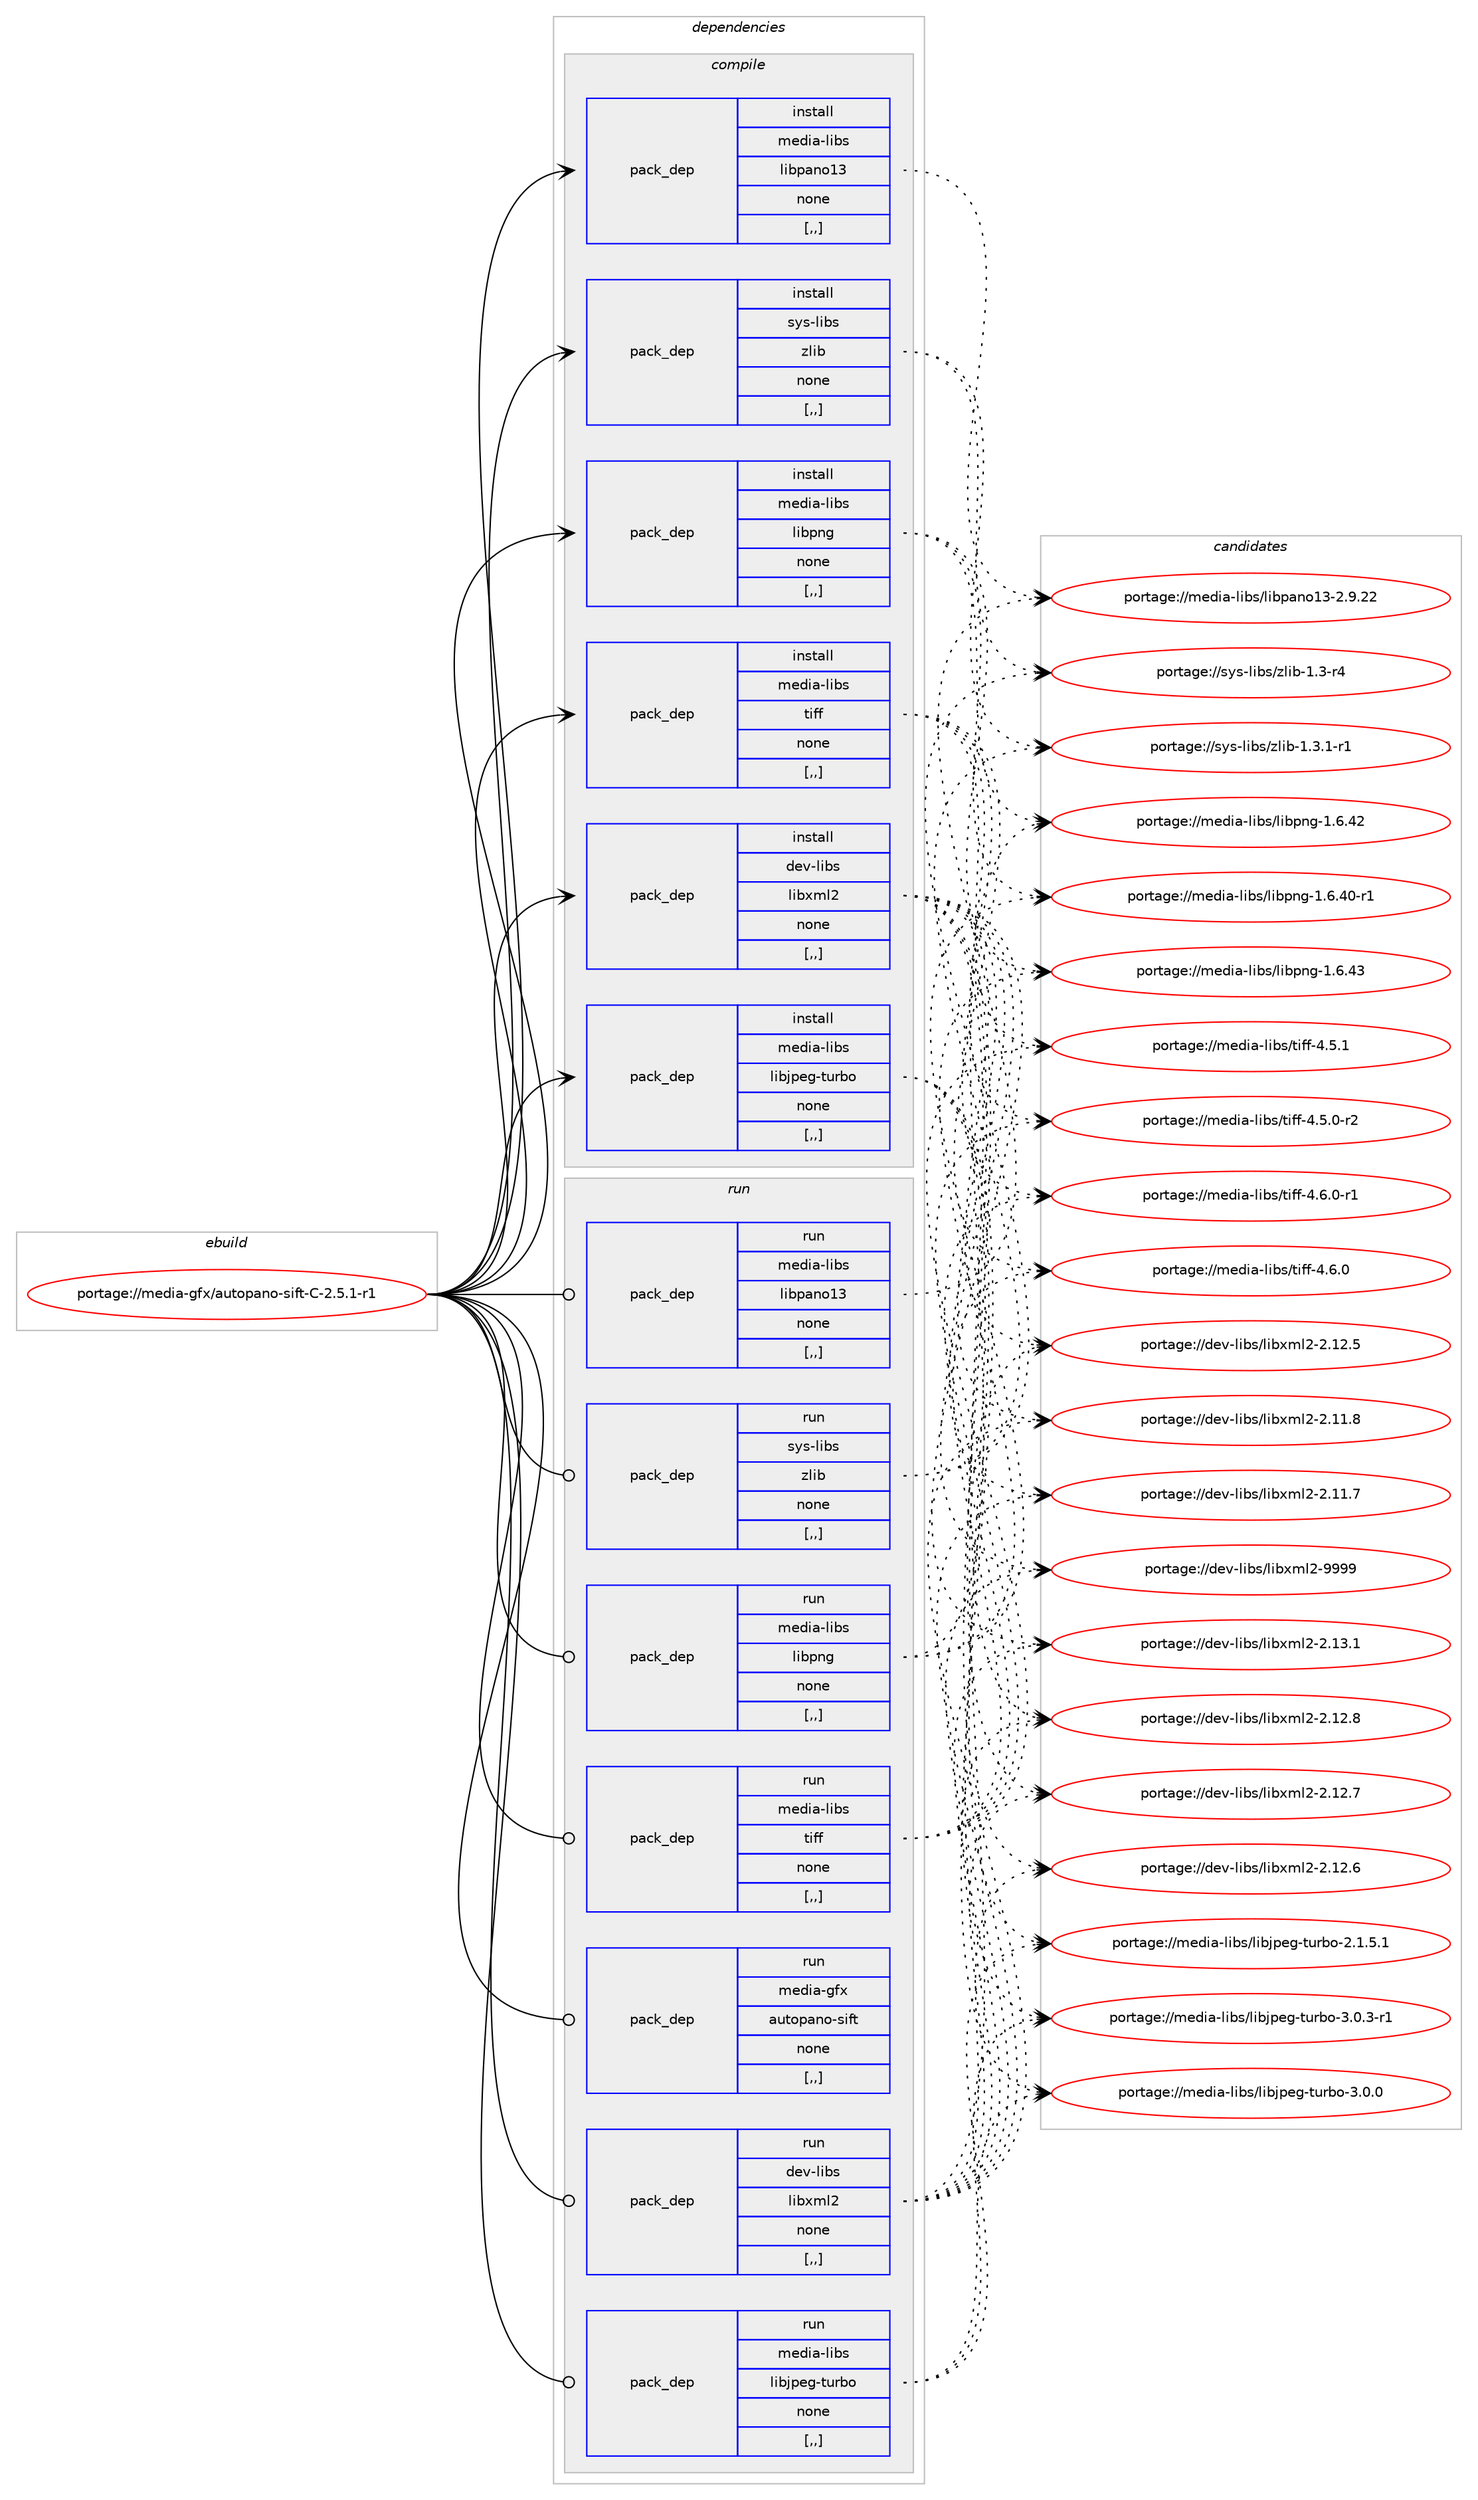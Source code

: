 digraph prolog {

# *************
# Graph options
# *************

newrank=true;
concentrate=true;
compound=true;
graph [rankdir=LR,fontname=Helvetica,fontsize=10,ranksep=1.5];#, ranksep=2.5, nodesep=0.2];
edge  [arrowhead=vee];
node  [fontname=Helvetica,fontsize=10];

# **********
# The ebuild
# **********

subgraph cluster_leftcol {
color=gray;
label=<<i>ebuild</i>>;
id [label="portage://media-gfx/autopano-sift-C-2.5.1-r1", color=red, width=4, href="../media-gfx/autopano-sift-C-2.5.1-r1.svg"];
}

# ****************
# The dependencies
# ****************

subgraph cluster_midcol {
color=gray;
label=<<i>dependencies</i>>;
subgraph cluster_compile {
fillcolor="#eeeeee";
style=filled;
label=<<i>compile</i>>;
subgraph pack210340 {
dependency283958 [label=<<TABLE BORDER="0" CELLBORDER="1" CELLSPACING="0" CELLPADDING="4" WIDTH="220"><TR><TD ROWSPAN="6" CELLPADDING="30">pack_dep</TD></TR><TR><TD WIDTH="110">install</TD></TR><TR><TD>dev-libs</TD></TR><TR><TD>libxml2</TD></TR><TR><TD>none</TD></TR><TR><TD>[,,]</TD></TR></TABLE>>, shape=none, color=blue];
}
id:e -> dependency283958:w [weight=20,style="solid",arrowhead="vee"];
subgraph pack210341 {
dependency283959 [label=<<TABLE BORDER="0" CELLBORDER="1" CELLSPACING="0" CELLPADDING="4" WIDTH="220"><TR><TD ROWSPAN="6" CELLPADDING="30">pack_dep</TD></TR><TR><TD WIDTH="110">install</TD></TR><TR><TD>media-libs</TD></TR><TR><TD>libjpeg-turbo</TD></TR><TR><TD>none</TD></TR><TR><TD>[,,]</TD></TR></TABLE>>, shape=none, color=blue];
}
id:e -> dependency283959:w [weight=20,style="solid",arrowhead="vee"];
subgraph pack210342 {
dependency283960 [label=<<TABLE BORDER="0" CELLBORDER="1" CELLSPACING="0" CELLPADDING="4" WIDTH="220"><TR><TD ROWSPAN="6" CELLPADDING="30">pack_dep</TD></TR><TR><TD WIDTH="110">install</TD></TR><TR><TD>media-libs</TD></TR><TR><TD>libpano13</TD></TR><TR><TD>none</TD></TR><TR><TD>[,,]</TD></TR></TABLE>>, shape=none, color=blue];
}
id:e -> dependency283960:w [weight=20,style="solid",arrowhead="vee"];
subgraph pack210343 {
dependency283961 [label=<<TABLE BORDER="0" CELLBORDER="1" CELLSPACING="0" CELLPADDING="4" WIDTH="220"><TR><TD ROWSPAN="6" CELLPADDING="30">pack_dep</TD></TR><TR><TD WIDTH="110">install</TD></TR><TR><TD>media-libs</TD></TR><TR><TD>libpng</TD></TR><TR><TD>none</TD></TR><TR><TD>[,,]</TD></TR></TABLE>>, shape=none, color=blue];
}
id:e -> dependency283961:w [weight=20,style="solid",arrowhead="vee"];
subgraph pack210344 {
dependency283962 [label=<<TABLE BORDER="0" CELLBORDER="1" CELLSPACING="0" CELLPADDING="4" WIDTH="220"><TR><TD ROWSPAN="6" CELLPADDING="30">pack_dep</TD></TR><TR><TD WIDTH="110">install</TD></TR><TR><TD>media-libs</TD></TR><TR><TD>tiff</TD></TR><TR><TD>none</TD></TR><TR><TD>[,,]</TD></TR></TABLE>>, shape=none, color=blue];
}
id:e -> dependency283962:w [weight=20,style="solid",arrowhead="vee"];
subgraph pack210345 {
dependency283963 [label=<<TABLE BORDER="0" CELLBORDER="1" CELLSPACING="0" CELLPADDING="4" WIDTH="220"><TR><TD ROWSPAN="6" CELLPADDING="30">pack_dep</TD></TR><TR><TD WIDTH="110">install</TD></TR><TR><TD>sys-libs</TD></TR><TR><TD>zlib</TD></TR><TR><TD>none</TD></TR><TR><TD>[,,]</TD></TR></TABLE>>, shape=none, color=blue];
}
id:e -> dependency283963:w [weight=20,style="solid",arrowhead="vee"];
}
subgraph cluster_compileandrun {
fillcolor="#eeeeee";
style=filled;
label=<<i>compile and run</i>>;
}
subgraph cluster_run {
fillcolor="#eeeeee";
style=filled;
label=<<i>run</i>>;
subgraph pack210346 {
dependency283964 [label=<<TABLE BORDER="0" CELLBORDER="1" CELLSPACING="0" CELLPADDING="4" WIDTH="220"><TR><TD ROWSPAN="6" CELLPADDING="30">pack_dep</TD></TR><TR><TD WIDTH="110">run</TD></TR><TR><TD>dev-libs</TD></TR><TR><TD>libxml2</TD></TR><TR><TD>none</TD></TR><TR><TD>[,,]</TD></TR></TABLE>>, shape=none, color=blue];
}
id:e -> dependency283964:w [weight=20,style="solid",arrowhead="odot"];
subgraph pack210347 {
dependency283965 [label=<<TABLE BORDER="0" CELLBORDER="1" CELLSPACING="0" CELLPADDING="4" WIDTH="220"><TR><TD ROWSPAN="6" CELLPADDING="30">pack_dep</TD></TR><TR><TD WIDTH="110">run</TD></TR><TR><TD>media-libs</TD></TR><TR><TD>libjpeg-turbo</TD></TR><TR><TD>none</TD></TR><TR><TD>[,,]</TD></TR></TABLE>>, shape=none, color=blue];
}
id:e -> dependency283965:w [weight=20,style="solid",arrowhead="odot"];
subgraph pack210348 {
dependency283966 [label=<<TABLE BORDER="0" CELLBORDER="1" CELLSPACING="0" CELLPADDING="4" WIDTH="220"><TR><TD ROWSPAN="6" CELLPADDING="30">pack_dep</TD></TR><TR><TD WIDTH="110">run</TD></TR><TR><TD>media-libs</TD></TR><TR><TD>libpano13</TD></TR><TR><TD>none</TD></TR><TR><TD>[,,]</TD></TR></TABLE>>, shape=none, color=blue];
}
id:e -> dependency283966:w [weight=20,style="solid",arrowhead="odot"];
subgraph pack210349 {
dependency283967 [label=<<TABLE BORDER="0" CELLBORDER="1" CELLSPACING="0" CELLPADDING="4" WIDTH="220"><TR><TD ROWSPAN="6" CELLPADDING="30">pack_dep</TD></TR><TR><TD WIDTH="110">run</TD></TR><TR><TD>media-libs</TD></TR><TR><TD>libpng</TD></TR><TR><TD>none</TD></TR><TR><TD>[,,]</TD></TR></TABLE>>, shape=none, color=blue];
}
id:e -> dependency283967:w [weight=20,style="solid",arrowhead="odot"];
subgraph pack210350 {
dependency283968 [label=<<TABLE BORDER="0" CELLBORDER="1" CELLSPACING="0" CELLPADDING="4" WIDTH="220"><TR><TD ROWSPAN="6" CELLPADDING="30">pack_dep</TD></TR><TR><TD WIDTH="110">run</TD></TR><TR><TD>media-libs</TD></TR><TR><TD>tiff</TD></TR><TR><TD>none</TD></TR><TR><TD>[,,]</TD></TR></TABLE>>, shape=none, color=blue];
}
id:e -> dependency283968:w [weight=20,style="solid",arrowhead="odot"];
subgraph pack210351 {
dependency283969 [label=<<TABLE BORDER="0" CELLBORDER="1" CELLSPACING="0" CELLPADDING="4" WIDTH="220"><TR><TD ROWSPAN="6" CELLPADDING="30">pack_dep</TD></TR><TR><TD WIDTH="110">run</TD></TR><TR><TD>sys-libs</TD></TR><TR><TD>zlib</TD></TR><TR><TD>none</TD></TR><TR><TD>[,,]</TD></TR></TABLE>>, shape=none, color=blue];
}
id:e -> dependency283969:w [weight=20,style="solid",arrowhead="odot"];
subgraph pack210352 {
dependency283970 [label=<<TABLE BORDER="0" CELLBORDER="1" CELLSPACING="0" CELLPADDING="4" WIDTH="220"><TR><TD ROWSPAN="6" CELLPADDING="30">pack_dep</TD></TR><TR><TD WIDTH="110">run</TD></TR><TR><TD>media-gfx</TD></TR><TR><TD>autopano-sift</TD></TR><TR><TD>none</TD></TR><TR><TD>[,,]</TD></TR></TABLE>>, shape=none, color=blue];
}
id:e -> dependency283970:w [weight=20,style="solid",arrowhead="odot"];
}
}

# **************
# The candidates
# **************

subgraph cluster_choices {
rank=same;
color=gray;
label=<<i>candidates</i>>;

subgraph choice210340 {
color=black;
nodesep=1;
choice10010111845108105981154710810598120109108504557575757 [label="portage://dev-libs/libxml2-9999", color=red, width=4,href="../dev-libs/libxml2-9999.svg"];
choice100101118451081059811547108105981201091085045504649514649 [label="portage://dev-libs/libxml2-2.13.1", color=red, width=4,href="../dev-libs/libxml2-2.13.1.svg"];
choice100101118451081059811547108105981201091085045504649504656 [label="portage://dev-libs/libxml2-2.12.8", color=red, width=4,href="../dev-libs/libxml2-2.12.8.svg"];
choice100101118451081059811547108105981201091085045504649504655 [label="portage://dev-libs/libxml2-2.12.7", color=red, width=4,href="../dev-libs/libxml2-2.12.7.svg"];
choice100101118451081059811547108105981201091085045504649504654 [label="portage://dev-libs/libxml2-2.12.6", color=red, width=4,href="../dev-libs/libxml2-2.12.6.svg"];
choice100101118451081059811547108105981201091085045504649504653 [label="portage://dev-libs/libxml2-2.12.5", color=red, width=4,href="../dev-libs/libxml2-2.12.5.svg"];
choice100101118451081059811547108105981201091085045504649494656 [label="portage://dev-libs/libxml2-2.11.8", color=red, width=4,href="../dev-libs/libxml2-2.11.8.svg"];
choice100101118451081059811547108105981201091085045504649494655 [label="portage://dev-libs/libxml2-2.11.7", color=red, width=4,href="../dev-libs/libxml2-2.11.7.svg"];
dependency283958:e -> choice10010111845108105981154710810598120109108504557575757:w [style=dotted,weight="100"];
dependency283958:e -> choice100101118451081059811547108105981201091085045504649514649:w [style=dotted,weight="100"];
dependency283958:e -> choice100101118451081059811547108105981201091085045504649504656:w [style=dotted,weight="100"];
dependency283958:e -> choice100101118451081059811547108105981201091085045504649504655:w [style=dotted,weight="100"];
dependency283958:e -> choice100101118451081059811547108105981201091085045504649504654:w [style=dotted,weight="100"];
dependency283958:e -> choice100101118451081059811547108105981201091085045504649504653:w [style=dotted,weight="100"];
dependency283958:e -> choice100101118451081059811547108105981201091085045504649494656:w [style=dotted,weight="100"];
dependency283958:e -> choice100101118451081059811547108105981201091085045504649494655:w [style=dotted,weight="100"];
}
subgraph choice210341 {
color=black;
nodesep=1;
choice109101100105974510810598115471081059810611210110345116117114981114551464846514511449 [label="portage://media-libs/libjpeg-turbo-3.0.3-r1", color=red, width=4,href="../media-libs/libjpeg-turbo-3.0.3-r1.svg"];
choice10910110010597451081059811547108105981061121011034511611711498111455146484648 [label="portage://media-libs/libjpeg-turbo-3.0.0", color=red, width=4,href="../media-libs/libjpeg-turbo-3.0.0.svg"];
choice109101100105974510810598115471081059810611210110345116117114981114550464946534649 [label="portage://media-libs/libjpeg-turbo-2.1.5.1", color=red, width=4,href="../media-libs/libjpeg-turbo-2.1.5.1.svg"];
dependency283959:e -> choice109101100105974510810598115471081059810611210110345116117114981114551464846514511449:w [style=dotted,weight="100"];
dependency283959:e -> choice10910110010597451081059811547108105981061121011034511611711498111455146484648:w [style=dotted,weight="100"];
dependency283959:e -> choice109101100105974510810598115471081059810611210110345116117114981114550464946534649:w [style=dotted,weight="100"];
}
subgraph choice210342 {
color=black;
nodesep=1;
choice109101100105974510810598115471081059811297110111495145504657465050 [label="portage://media-libs/libpano13-2.9.22", color=red, width=4,href="../media-libs/libpano13-2.9.22.svg"];
dependency283960:e -> choice109101100105974510810598115471081059811297110111495145504657465050:w [style=dotted,weight="100"];
}
subgraph choice210343 {
color=black;
nodesep=1;
choice109101100105974510810598115471081059811211010345494654465251 [label="portage://media-libs/libpng-1.6.43", color=red, width=4,href="../media-libs/libpng-1.6.43.svg"];
choice109101100105974510810598115471081059811211010345494654465250 [label="portage://media-libs/libpng-1.6.42", color=red, width=4,href="../media-libs/libpng-1.6.42.svg"];
choice1091011001059745108105981154710810598112110103454946544652484511449 [label="portage://media-libs/libpng-1.6.40-r1", color=red, width=4,href="../media-libs/libpng-1.6.40-r1.svg"];
dependency283961:e -> choice109101100105974510810598115471081059811211010345494654465251:w [style=dotted,weight="100"];
dependency283961:e -> choice109101100105974510810598115471081059811211010345494654465250:w [style=dotted,weight="100"];
dependency283961:e -> choice1091011001059745108105981154710810598112110103454946544652484511449:w [style=dotted,weight="100"];
}
subgraph choice210344 {
color=black;
nodesep=1;
choice109101100105974510810598115471161051021024552465446484511449 [label="portage://media-libs/tiff-4.6.0-r1", color=red, width=4,href="../media-libs/tiff-4.6.0-r1.svg"];
choice10910110010597451081059811547116105102102455246544648 [label="portage://media-libs/tiff-4.6.0", color=red, width=4,href="../media-libs/tiff-4.6.0.svg"];
choice10910110010597451081059811547116105102102455246534649 [label="portage://media-libs/tiff-4.5.1", color=red, width=4,href="../media-libs/tiff-4.5.1.svg"];
choice109101100105974510810598115471161051021024552465346484511450 [label="portage://media-libs/tiff-4.5.0-r2", color=red, width=4,href="../media-libs/tiff-4.5.0-r2.svg"];
dependency283962:e -> choice109101100105974510810598115471161051021024552465446484511449:w [style=dotted,weight="100"];
dependency283962:e -> choice10910110010597451081059811547116105102102455246544648:w [style=dotted,weight="100"];
dependency283962:e -> choice10910110010597451081059811547116105102102455246534649:w [style=dotted,weight="100"];
dependency283962:e -> choice109101100105974510810598115471161051021024552465346484511450:w [style=dotted,weight="100"];
}
subgraph choice210345 {
color=black;
nodesep=1;
choice115121115451081059811547122108105984549465146494511449 [label="portage://sys-libs/zlib-1.3.1-r1", color=red, width=4,href="../sys-libs/zlib-1.3.1-r1.svg"];
choice11512111545108105981154712210810598454946514511452 [label="portage://sys-libs/zlib-1.3-r4", color=red, width=4,href="../sys-libs/zlib-1.3-r4.svg"];
dependency283963:e -> choice115121115451081059811547122108105984549465146494511449:w [style=dotted,weight="100"];
dependency283963:e -> choice11512111545108105981154712210810598454946514511452:w [style=dotted,weight="100"];
}
subgraph choice210346 {
color=black;
nodesep=1;
choice10010111845108105981154710810598120109108504557575757 [label="portage://dev-libs/libxml2-9999", color=red, width=4,href="../dev-libs/libxml2-9999.svg"];
choice100101118451081059811547108105981201091085045504649514649 [label="portage://dev-libs/libxml2-2.13.1", color=red, width=4,href="../dev-libs/libxml2-2.13.1.svg"];
choice100101118451081059811547108105981201091085045504649504656 [label="portage://dev-libs/libxml2-2.12.8", color=red, width=4,href="../dev-libs/libxml2-2.12.8.svg"];
choice100101118451081059811547108105981201091085045504649504655 [label="portage://dev-libs/libxml2-2.12.7", color=red, width=4,href="../dev-libs/libxml2-2.12.7.svg"];
choice100101118451081059811547108105981201091085045504649504654 [label="portage://dev-libs/libxml2-2.12.6", color=red, width=4,href="../dev-libs/libxml2-2.12.6.svg"];
choice100101118451081059811547108105981201091085045504649504653 [label="portage://dev-libs/libxml2-2.12.5", color=red, width=4,href="../dev-libs/libxml2-2.12.5.svg"];
choice100101118451081059811547108105981201091085045504649494656 [label="portage://dev-libs/libxml2-2.11.8", color=red, width=4,href="../dev-libs/libxml2-2.11.8.svg"];
choice100101118451081059811547108105981201091085045504649494655 [label="portage://dev-libs/libxml2-2.11.7", color=red, width=4,href="../dev-libs/libxml2-2.11.7.svg"];
dependency283964:e -> choice10010111845108105981154710810598120109108504557575757:w [style=dotted,weight="100"];
dependency283964:e -> choice100101118451081059811547108105981201091085045504649514649:w [style=dotted,weight="100"];
dependency283964:e -> choice100101118451081059811547108105981201091085045504649504656:w [style=dotted,weight="100"];
dependency283964:e -> choice100101118451081059811547108105981201091085045504649504655:w [style=dotted,weight="100"];
dependency283964:e -> choice100101118451081059811547108105981201091085045504649504654:w [style=dotted,weight="100"];
dependency283964:e -> choice100101118451081059811547108105981201091085045504649504653:w [style=dotted,weight="100"];
dependency283964:e -> choice100101118451081059811547108105981201091085045504649494656:w [style=dotted,weight="100"];
dependency283964:e -> choice100101118451081059811547108105981201091085045504649494655:w [style=dotted,weight="100"];
}
subgraph choice210347 {
color=black;
nodesep=1;
choice109101100105974510810598115471081059810611210110345116117114981114551464846514511449 [label="portage://media-libs/libjpeg-turbo-3.0.3-r1", color=red, width=4,href="../media-libs/libjpeg-turbo-3.0.3-r1.svg"];
choice10910110010597451081059811547108105981061121011034511611711498111455146484648 [label="portage://media-libs/libjpeg-turbo-3.0.0", color=red, width=4,href="../media-libs/libjpeg-turbo-3.0.0.svg"];
choice109101100105974510810598115471081059810611210110345116117114981114550464946534649 [label="portage://media-libs/libjpeg-turbo-2.1.5.1", color=red, width=4,href="../media-libs/libjpeg-turbo-2.1.5.1.svg"];
dependency283965:e -> choice109101100105974510810598115471081059810611210110345116117114981114551464846514511449:w [style=dotted,weight="100"];
dependency283965:e -> choice10910110010597451081059811547108105981061121011034511611711498111455146484648:w [style=dotted,weight="100"];
dependency283965:e -> choice109101100105974510810598115471081059810611210110345116117114981114550464946534649:w [style=dotted,weight="100"];
}
subgraph choice210348 {
color=black;
nodesep=1;
choice109101100105974510810598115471081059811297110111495145504657465050 [label="portage://media-libs/libpano13-2.9.22", color=red, width=4,href="../media-libs/libpano13-2.9.22.svg"];
dependency283966:e -> choice109101100105974510810598115471081059811297110111495145504657465050:w [style=dotted,weight="100"];
}
subgraph choice210349 {
color=black;
nodesep=1;
choice109101100105974510810598115471081059811211010345494654465251 [label="portage://media-libs/libpng-1.6.43", color=red, width=4,href="../media-libs/libpng-1.6.43.svg"];
choice109101100105974510810598115471081059811211010345494654465250 [label="portage://media-libs/libpng-1.6.42", color=red, width=4,href="../media-libs/libpng-1.6.42.svg"];
choice1091011001059745108105981154710810598112110103454946544652484511449 [label="portage://media-libs/libpng-1.6.40-r1", color=red, width=4,href="../media-libs/libpng-1.6.40-r1.svg"];
dependency283967:e -> choice109101100105974510810598115471081059811211010345494654465251:w [style=dotted,weight="100"];
dependency283967:e -> choice109101100105974510810598115471081059811211010345494654465250:w [style=dotted,weight="100"];
dependency283967:e -> choice1091011001059745108105981154710810598112110103454946544652484511449:w [style=dotted,weight="100"];
}
subgraph choice210350 {
color=black;
nodesep=1;
choice109101100105974510810598115471161051021024552465446484511449 [label="portage://media-libs/tiff-4.6.0-r1", color=red, width=4,href="../media-libs/tiff-4.6.0-r1.svg"];
choice10910110010597451081059811547116105102102455246544648 [label="portage://media-libs/tiff-4.6.0", color=red, width=4,href="../media-libs/tiff-4.6.0.svg"];
choice10910110010597451081059811547116105102102455246534649 [label="portage://media-libs/tiff-4.5.1", color=red, width=4,href="../media-libs/tiff-4.5.1.svg"];
choice109101100105974510810598115471161051021024552465346484511450 [label="portage://media-libs/tiff-4.5.0-r2", color=red, width=4,href="../media-libs/tiff-4.5.0-r2.svg"];
dependency283968:e -> choice109101100105974510810598115471161051021024552465446484511449:w [style=dotted,weight="100"];
dependency283968:e -> choice10910110010597451081059811547116105102102455246544648:w [style=dotted,weight="100"];
dependency283968:e -> choice10910110010597451081059811547116105102102455246534649:w [style=dotted,weight="100"];
dependency283968:e -> choice109101100105974510810598115471161051021024552465346484511450:w [style=dotted,weight="100"];
}
subgraph choice210351 {
color=black;
nodesep=1;
choice115121115451081059811547122108105984549465146494511449 [label="portage://sys-libs/zlib-1.3.1-r1", color=red, width=4,href="../sys-libs/zlib-1.3.1-r1.svg"];
choice11512111545108105981154712210810598454946514511452 [label="portage://sys-libs/zlib-1.3-r4", color=red, width=4,href="../sys-libs/zlib-1.3-r4.svg"];
dependency283969:e -> choice115121115451081059811547122108105984549465146494511449:w [style=dotted,weight="100"];
dependency283969:e -> choice11512111545108105981154712210810598454946514511452:w [style=dotted,weight="100"];
}
subgraph choice210352 {
color=black;
nodesep=1;
}
}

}
